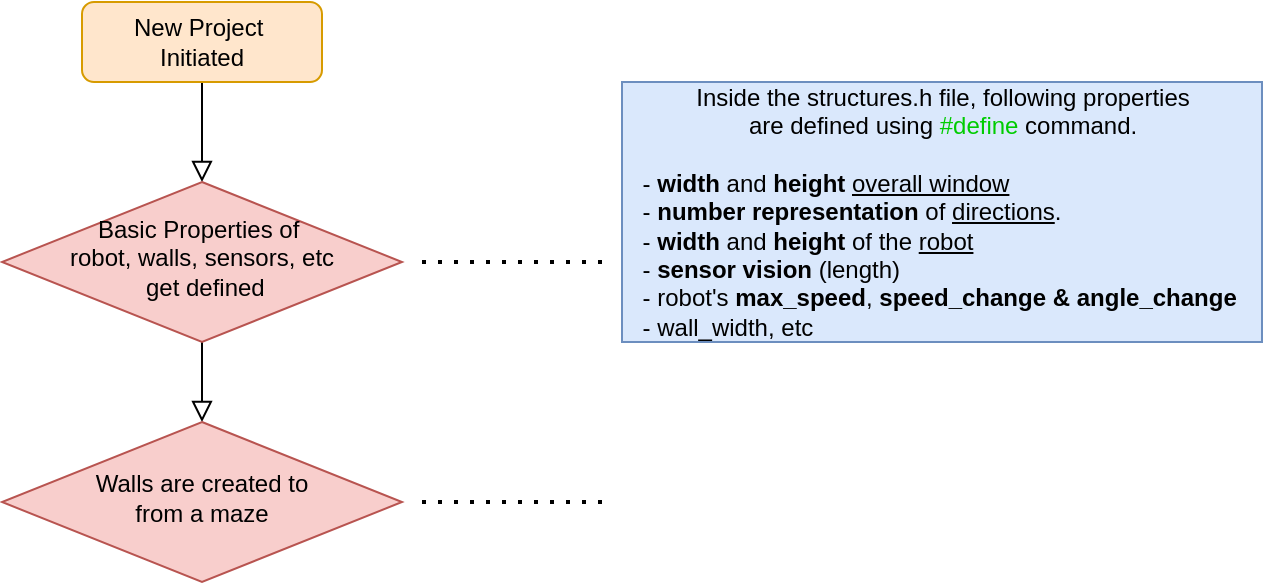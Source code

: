 <mxfile version="15.6.8" type="github">
  <diagram id="C5RBs43oDa-KdzZeNtuy" name="Page-1">
    <mxGraphModel dx="1042" dy="600" grid="1" gridSize="10" guides="1" tooltips="1" connect="1" arrows="1" fold="1" page="1" pageScale="1" pageWidth="827" pageHeight="1169" math="0" shadow="0">
      <root>
        <mxCell id="WIyWlLk6GJQsqaUBKTNV-0" />
        <mxCell id="WIyWlLk6GJQsqaUBKTNV-1" parent="WIyWlLk6GJQsqaUBKTNV-0" />
        <mxCell id="WIyWlLk6GJQsqaUBKTNV-2" value="" style="rounded=0;html=1;jettySize=auto;orthogonalLoop=1;fontSize=11;endArrow=block;endFill=0;endSize=8;strokeWidth=1;shadow=0;labelBackgroundColor=none;edgeStyle=orthogonalEdgeStyle;" parent="WIyWlLk6GJQsqaUBKTNV-1" source="WIyWlLk6GJQsqaUBKTNV-3" target="WIyWlLk6GJQsqaUBKTNV-6" edge="1">
          <mxGeometry relative="1" as="geometry" />
        </mxCell>
        <mxCell id="WIyWlLk6GJQsqaUBKTNV-3" value="New Project&amp;nbsp;&lt;br&gt;Initiated" style="rounded=1;whiteSpace=wrap;html=1;fontSize=12;glass=0;strokeWidth=1;shadow=0;fillColor=#ffe6cc;strokeColor=#d79b00;" parent="WIyWlLk6GJQsqaUBKTNV-1" vertex="1">
          <mxGeometry x="80" y="40" width="120" height="40" as="geometry" />
        </mxCell>
        <mxCell id="WIyWlLk6GJQsqaUBKTNV-4" value="" style="rounded=0;html=1;jettySize=auto;orthogonalLoop=1;fontSize=11;endArrow=block;endFill=0;endSize=8;strokeWidth=1;shadow=0;labelBackgroundColor=none;edgeStyle=orthogonalEdgeStyle;" parent="WIyWlLk6GJQsqaUBKTNV-1" source="WIyWlLk6GJQsqaUBKTNV-6" edge="1">
          <mxGeometry y="20" relative="1" as="geometry">
            <mxPoint as="offset" />
            <mxPoint x="140" y="250" as="targetPoint" />
            <Array as="points">
              <mxPoint x="140" y="200" />
              <mxPoint x="140" y="200" />
            </Array>
          </mxGeometry>
        </mxCell>
        <mxCell id="WIyWlLk6GJQsqaUBKTNV-6" value="Basic Properties of&amp;nbsp;&lt;br&gt;robot, walls, sensors, etc&lt;br&gt;&amp;nbsp;get defined" style="rhombus;whiteSpace=wrap;html=1;shadow=0;fontFamily=Helvetica;fontSize=12;align=center;strokeWidth=1;spacing=6;spacingTop=-4;fillColor=#f8cecc;strokeColor=#b85450;" parent="WIyWlLk6GJQsqaUBKTNV-1" vertex="1">
          <mxGeometry x="40" y="130" width="200" height="80" as="geometry" />
        </mxCell>
        <mxCell id="WIyWlLk6GJQsqaUBKTNV-10" value="Walls are created&amp;nbsp;to&lt;br&gt;from a maze" style="rhombus;whiteSpace=wrap;html=1;shadow=0;fontFamily=Helvetica;fontSize=12;align=center;strokeWidth=1;spacing=6;spacingTop=-4;fillColor=#f8cecc;strokeColor=#b85450;" parent="WIyWlLk6GJQsqaUBKTNV-1" vertex="1">
          <mxGeometry x="40" y="250" width="200" height="80" as="geometry" />
        </mxCell>
        <mxCell id="YH17oXJdiy61RLYAgLoW-4" value="" style="endArrow=none;dashed=1;html=1;dashPattern=1 3;strokeWidth=2;rounded=0;" parent="WIyWlLk6GJQsqaUBKTNV-1" edge="1">
          <mxGeometry width="50" height="50" relative="1" as="geometry">
            <mxPoint x="250" y="170" as="sourcePoint" />
            <mxPoint x="340" y="170" as="targetPoint" />
          </mxGeometry>
        </mxCell>
        <mxCell id="YH17oXJdiy61RLYAgLoW-5" value="Inside the structures.h file, following properties &lt;br&gt;are defined&amp;nbsp;using &lt;font color=&quot;#00cc00&quot;&gt;#define&lt;/font&gt; command.&lt;br&gt;&lt;br&gt;&lt;div style=&quot;text-align: left&quot;&gt;- &lt;b&gt;width&lt;/b&gt; and &lt;b&gt;height&lt;/b&gt; &lt;u&gt;overall window&lt;/u&gt;&lt;/div&gt;&lt;div style=&quot;text-align: left&quot;&gt;- &lt;b&gt;number representation&lt;/b&gt; of &lt;u&gt;directions&lt;/u&gt;.&lt;/div&gt;&lt;div style=&quot;text-align: left&quot;&gt;- &lt;b&gt;width&lt;/b&gt; and &lt;b&gt;height&lt;/b&gt;&amp;nbsp;of the &lt;u&gt;robot&lt;/u&gt;&lt;/div&gt;&lt;div style=&quot;text-align: left&quot;&gt;- &lt;b&gt;sensor vision&lt;/b&gt; (length)&lt;/div&gt;&lt;div style=&quot;text-align: left&quot;&gt;- robot&#39;s &lt;b&gt;max_speed&lt;/b&gt;, &lt;b&gt;speed_change &amp;amp;&lt;/b&gt;&amp;nbsp;&lt;b&gt;angle_change&lt;/b&gt;&amp;nbsp;&lt;/div&gt;&lt;div style=&quot;text-align: left&quot;&gt;&lt;span&gt;- wall_width, etc&lt;/span&gt;&lt;/div&gt;" style="text;html=1;align=center;verticalAlign=middle;resizable=0;points=[];autosize=1;strokeColor=#6c8ebf;fillColor=#dae8fc;" parent="WIyWlLk6GJQsqaUBKTNV-1" vertex="1">
          <mxGeometry x="350" y="80" width="320" height="130" as="geometry" />
        </mxCell>
        <mxCell id="YH17oXJdiy61RLYAgLoW-6" value="" style="endArrow=none;dashed=1;html=1;dashPattern=1 3;strokeWidth=2;rounded=0;" parent="WIyWlLk6GJQsqaUBKTNV-1" edge="1">
          <mxGeometry width="50" height="50" relative="1" as="geometry">
            <mxPoint x="250" y="290" as="sourcePoint" />
            <mxPoint x="340" y="290" as="targetPoint" />
          </mxGeometry>
        </mxCell>
      </root>
    </mxGraphModel>
  </diagram>
</mxfile>
